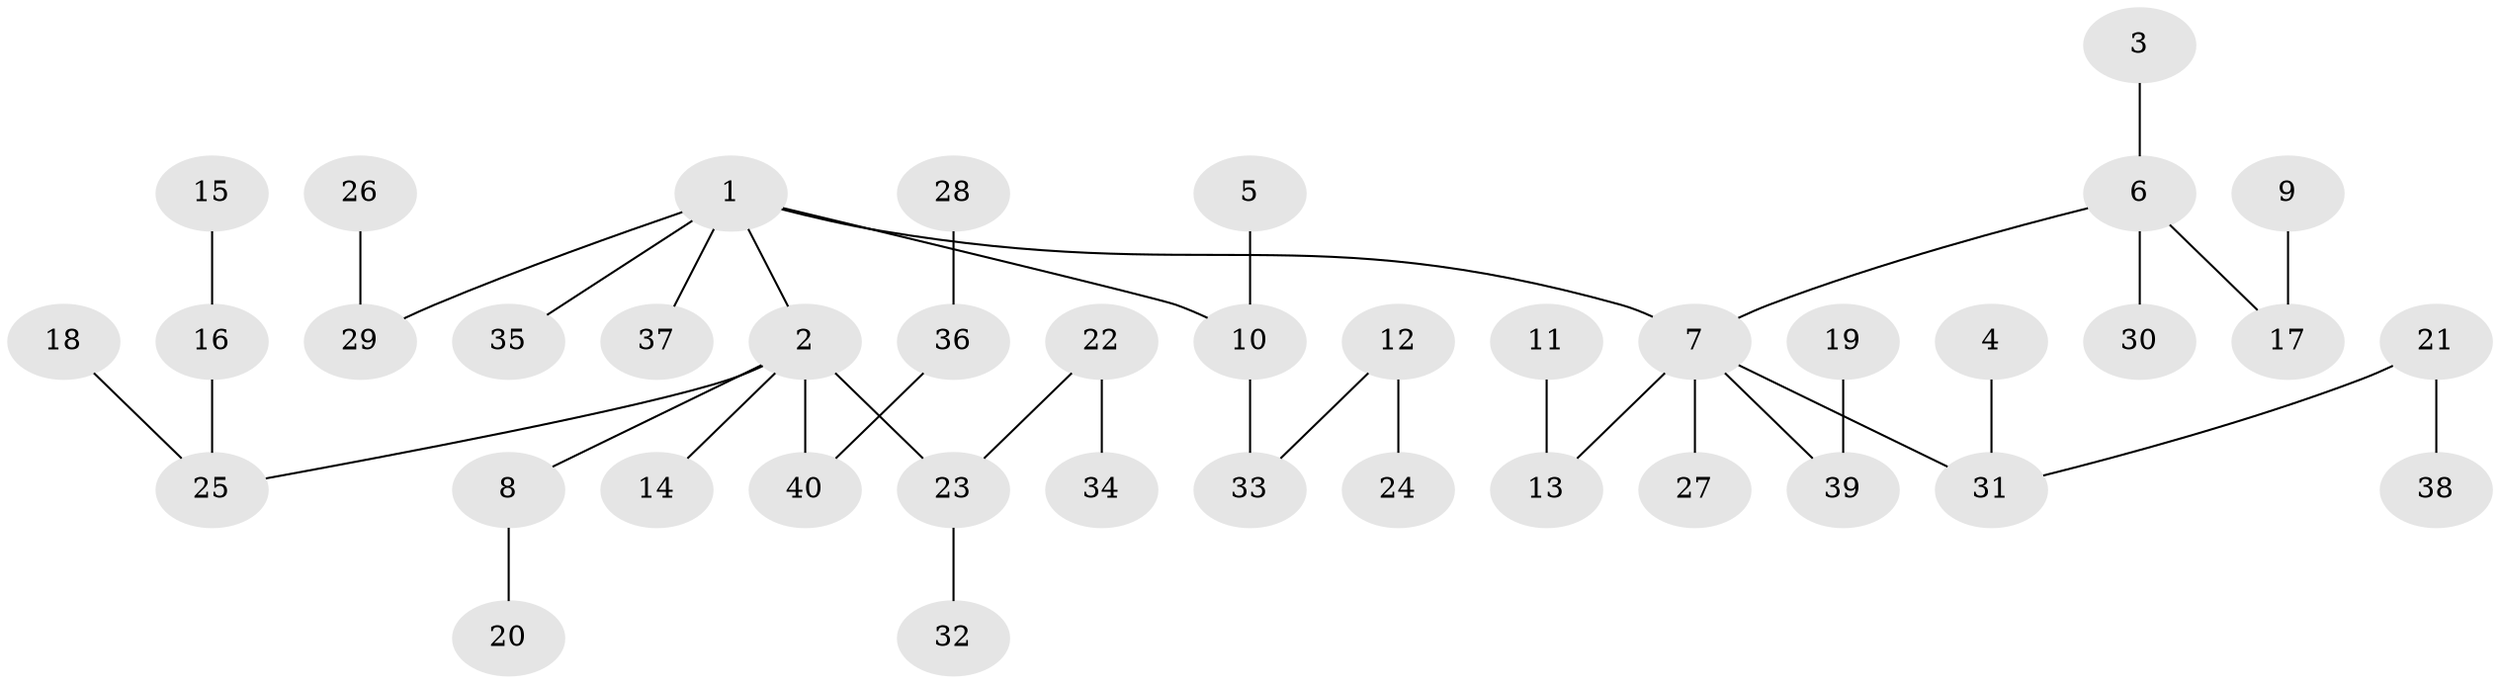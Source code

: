 // original degree distribution, {6: 0.0125, 3: 0.15, 4: 0.075, 5: 0.0375, 2: 0.2375, 1: 0.4875}
// Generated by graph-tools (version 1.1) at 2025/02/03/09/25 03:02:27]
// undirected, 40 vertices, 39 edges
graph export_dot {
graph [start="1"]
  node [color=gray90,style=filled];
  1;
  2;
  3;
  4;
  5;
  6;
  7;
  8;
  9;
  10;
  11;
  12;
  13;
  14;
  15;
  16;
  17;
  18;
  19;
  20;
  21;
  22;
  23;
  24;
  25;
  26;
  27;
  28;
  29;
  30;
  31;
  32;
  33;
  34;
  35;
  36;
  37;
  38;
  39;
  40;
  1 -- 2 [weight=1.0];
  1 -- 7 [weight=1.0];
  1 -- 10 [weight=1.0];
  1 -- 29 [weight=1.0];
  1 -- 35 [weight=1.0];
  1 -- 37 [weight=1.0];
  2 -- 8 [weight=1.0];
  2 -- 14 [weight=1.0];
  2 -- 23 [weight=1.0];
  2 -- 25 [weight=1.0];
  2 -- 40 [weight=1.0];
  3 -- 6 [weight=1.0];
  4 -- 31 [weight=1.0];
  5 -- 10 [weight=1.0];
  6 -- 7 [weight=1.0];
  6 -- 17 [weight=1.0];
  6 -- 30 [weight=1.0];
  7 -- 13 [weight=1.0];
  7 -- 27 [weight=1.0];
  7 -- 31 [weight=1.0];
  7 -- 39 [weight=1.0];
  8 -- 20 [weight=1.0];
  9 -- 17 [weight=1.0];
  10 -- 33 [weight=1.0];
  11 -- 13 [weight=1.0];
  12 -- 24 [weight=1.0];
  12 -- 33 [weight=1.0];
  15 -- 16 [weight=1.0];
  16 -- 25 [weight=1.0];
  18 -- 25 [weight=1.0];
  19 -- 39 [weight=1.0];
  21 -- 31 [weight=1.0];
  21 -- 38 [weight=1.0];
  22 -- 23 [weight=1.0];
  22 -- 34 [weight=1.0];
  23 -- 32 [weight=1.0];
  26 -- 29 [weight=1.0];
  28 -- 36 [weight=1.0];
  36 -- 40 [weight=1.0];
}
